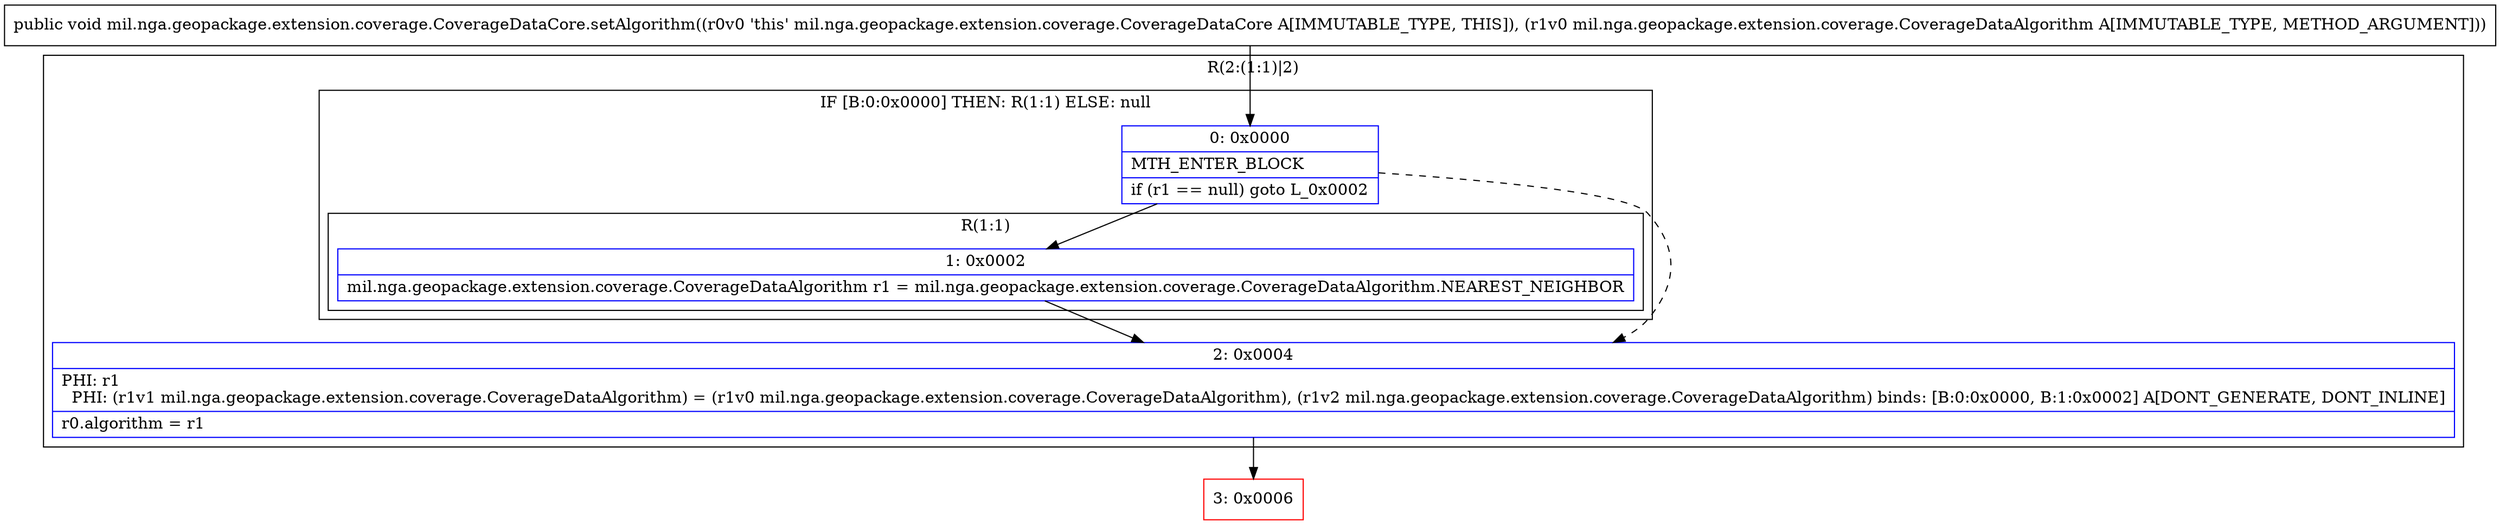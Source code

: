 digraph "CFG formil.nga.geopackage.extension.coverage.CoverageDataCore.setAlgorithm(Lmil\/nga\/geopackage\/extension\/coverage\/CoverageDataAlgorithm;)V" {
subgraph cluster_Region_2072312142 {
label = "R(2:(1:1)|2)";
node [shape=record,color=blue];
subgraph cluster_IfRegion_124719084 {
label = "IF [B:0:0x0000] THEN: R(1:1) ELSE: null";
node [shape=record,color=blue];
Node_0 [shape=record,label="{0\:\ 0x0000|MTH_ENTER_BLOCK\l|if (r1 == null) goto L_0x0002\l}"];
subgraph cluster_Region_1464044344 {
label = "R(1:1)";
node [shape=record,color=blue];
Node_1 [shape=record,label="{1\:\ 0x0002|mil.nga.geopackage.extension.coverage.CoverageDataAlgorithm r1 = mil.nga.geopackage.extension.coverage.CoverageDataAlgorithm.NEAREST_NEIGHBOR\l}"];
}
}
Node_2 [shape=record,label="{2\:\ 0x0004|PHI: r1 \l  PHI: (r1v1 mil.nga.geopackage.extension.coverage.CoverageDataAlgorithm) = (r1v0 mil.nga.geopackage.extension.coverage.CoverageDataAlgorithm), (r1v2 mil.nga.geopackage.extension.coverage.CoverageDataAlgorithm) binds: [B:0:0x0000, B:1:0x0002] A[DONT_GENERATE, DONT_INLINE]\l|r0.algorithm = r1\l}"];
}
Node_3 [shape=record,color=red,label="{3\:\ 0x0006}"];
MethodNode[shape=record,label="{public void mil.nga.geopackage.extension.coverage.CoverageDataCore.setAlgorithm((r0v0 'this' mil.nga.geopackage.extension.coverage.CoverageDataCore A[IMMUTABLE_TYPE, THIS]), (r1v0 mil.nga.geopackage.extension.coverage.CoverageDataAlgorithm A[IMMUTABLE_TYPE, METHOD_ARGUMENT])) }"];
MethodNode -> Node_0;
Node_0 -> Node_1;
Node_0 -> Node_2[style=dashed];
Node_1 -> Node_2;
Node_2 -> Node_3;
}


